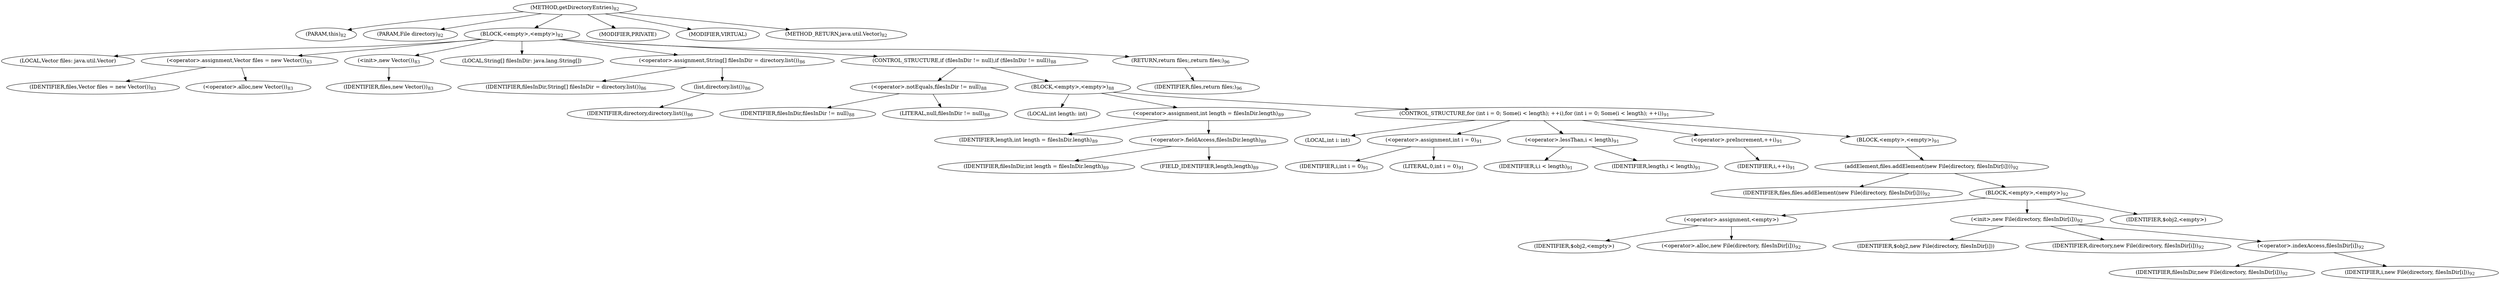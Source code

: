 digraph "getDirectoryEntries" {  
"64" [label = <(METHOD,getDirectoryEntries)<SUB>82</SUB>> ]
"65" [label = <(PARAM,this)<SUB>82</SUB>> ]
"66" [label = <(PARAM,File directory)<SUB>82</SUB>> ]
"67" [label = <(BLOCK,&lt;empty&gt;,&lt;empty&gt;)<SUB>82</SUB>> ]
"7" [label = <(LOCAL,Vector files: java.util.Vector)> ]
"68" [label = <(&lt;operator&gt;.assignment,Vector files = new Vector())<SUB>83</SUB>> ]
"69" [label = <(IDENTIFIER,files,Vector files = new Vector())<SUB>83</SUB>> ]
"70" [label = <(&lt;operator&gt;.alloc,new Vector())<SUB>83</SUB>> ]
"71" [label = <(&lt;init&gt;,new Vector())<SUB>83</SUB>> ]
"6" [label = <(IDENTIFIER,files,new Vector())<SUB>83</SUB>> ]
"72" [label = <(LOCAL,String[] filesInDir: java.lang.String[])> ]
"73" [label = <(&lt;operator&gt;.assignment,String[] filesInDir = directory.list())<SUB>86</SUB>> ]
"74" [label = <(IDENTIFIER,filesInDir,String[] filesInDir = directory.list())<SUB>86</SUB>> ]
"75" [label = <(list,directory.list())<SUB>86</SUB>> ]
"76" [label = <(IDENTIFIER,directory,directory.list())<SUB>86</SUB>> ]
"77" [label = <(CONTROL_STRUCTURE,if (filesInDir != null),if (filesInDir != null))<SUB>88</SUB>> ]
"78" [label = <(&lt;operator&gt;.notEquals,filesInDir != null)<SUB>88</SUB>> ]
"79" [label = <(IDENTIFIER,filesInDir,filesInDir != null)<SUB>88</SUB>> ]
"80" [label = <(LITERAL,null,filesInDir != null)<SUB>88</SUB>> ]
"81" [label = <(BLOCK,&lt;empty&gt;,&lt;empty&gt;)<SUB>88</SUB>> ]
"82" [label = <(LOCAL,int length: int)> ]
"83" [label = <(&lt;operator&gt;.assignment,int length = filesInDir.length)<SUB>89</SUB>> ]
"84" [label = <(IDENTIFIER,length,int length = filesInDir.length)<SUB>89</SUB>> ]
"85" [label = <(&lt;operator&gt;.fieldAccess,filesInDir.length)<SUB>89</SUB>> ]
"86" [label = <(IDENTIFIER,filesInDir,int length = filesInDir.length)<SUB>89</SUB>> ]
"87" [label = <(FIELD_IDENTIFIER,length,length)<SUB>89</SUB>> ]
"88" [label = <(CONTROL_STRUCTURE,for (int i = 0; Some(i &lt; length); ++i),for (int i = 0; Some(i &lt; length); ++i))<SUB>91</SUB>> ]
"89" [label = <(LOCAL,int i: int)> ]
"90" [label = <(&lt;operator&gt;.assignment,int i = 0)<SUB>91</SUB>> ]
"91" [label = <(IDENTIFIER,i,int i = 0)<SUB>91</SUB>> ]
"92" [label = <(LITERAL,0,int i = 0)<SUB>91</SUB>> ]
"93" [label = <(&lt;operator&gt;.lessThan,i &lt; length)<SUB>91</SUB>> ]
"94" [label = <(IDENTIFIER,i,i &lt; length)<SUB>91</SUB>> ]
"95" [label = <(IDENTIFIER,length,i &lt; length)<SUB>91</SUB>> ]
"96" [label = <(&lt;operator&gt;.preIncrement,++i)<SUB>91</SUB>> ]
"97" [label = <(IDENTIFIER,i,++i)<SUB>91</SUB>> ]
"98" [label = <(BLOCK,&lt;empty&gt;,&lt;empty&gt;)<SUB>91</SUB>> ]
"99" [label = <(addElement,files.addElement(new File(directory, filesInDir[i])))<SUB>92</SUB>> ]
"100" [label = <(IDENTIFIER,files,files.addElement(new File(directory, filesInDir[i])))<SUB>92</SUB>> ]
"101" [label = <(BLOCK,&lt;empty&gt;,&lt;empty&gt;)<SUB>92</SUB>> ]
"102" [label = <(&lt;operator&gt;.assignment,&lt;empty&gt;)> ]
"103" [label = <(IDENTIFIER,$obj2,&lt;empty&gt;)> ]
"104" [label = <(&lt;operator&gt;.alloc,new File(directory, filesInDir[i]))<SUB>92</SUB>> ]
"105" [label = <(&lt;init&gt;,new File(directory, filesInDir[i]))<SUB>92</SUB>> ]
"106" [label = <(IDENTIFIER,$obj2,new File(directory, filesInDir[i]))> ]
"107" [label = <(IDENTIFIER,directory,new File(directory, filesInDir[i]))<SUB>92</SUB>> ]
"108" [label = <(&lt;operator&gt;.indexAccess,filesInDir[i])<SUB>92</SUB>> ]
"109" [label = <(IDENTIFIER,filesInDir,new File(directory, filesInDir[i]))<SUB>92</SUB>> ]
"110" [label = <(IDENTIFIER,i,new File(directory, filesInDir[i]))<SUB>92</SUB>> ]
"111" [label = <(IDENTIFIER,$obj2,&lt;empty&gt;)> ]
"112" [label = <(RETURN,return files;,return files;)<SUB>96</SUB>> ]
"113" [label = <(IDENTIFIER,files,return files;)<SUB>96</SUB>> ]
"114" [label = <(MODIFIER,PRIVATE)> ]
"115" [label = <(MODIFIER,VIRTUAL)> ]
"116" [label = <(METHOD_RETURN,java.util.Vector)<SUB>82</SUB>> ]
  "64" -> "65" 
  "64" -> "66" 
  "64" -> "67" 
  "64" -> "114" 
  "64" -> "115" 
  "64" -> "116" 
  "67" -> "7" 
  "67" -> "68" 
  "67" -> "71" 
  "67" -> "72" 
  "67" -> "73" 
  "67" -> "77" 
  "67" -> "112" 
  "68" -> "69" 
  "68" -> "70" 
  "71" -> "6" 
  "73" -> "74" 
  "73" -> "75" 
  "75" -> "76" 
  "77" -> "78" 
  "77" -> "81" 
  "78" -> "79" 
  "78" -> "80" 
  "81" -> "82" 
  "81" -> "83" 
  "81" -> "88" 
  "83" -> "84" 
  "83" -> "85" 
  "85" -> "86" 
  "85" -> "87" 
  "88" -> "89" 
  "88" -> "90" 
  "88" -> "93" 
  "88" -> "96" 
  "88" -> "98" 
  "90" -> "91" 
  "90" -> "92" 
  "93" -> "94" 
  "93" -> "95" 
  "96" -> "97" 
  "98" -> "99" 
  "99" -> "100" 
  "99" -> "101" 
  "101" -> "102" 
  "101" -> "105" 
  "101" -> "111" 
  "102" -> "103" 
  "102" -> "104" 
  "105" -> "106" 
  "105" -> "107" 
  "105" -> "108" 
  "108" -> "109" 
  "108" -> "110" 
  "112" -> "113" 
}

